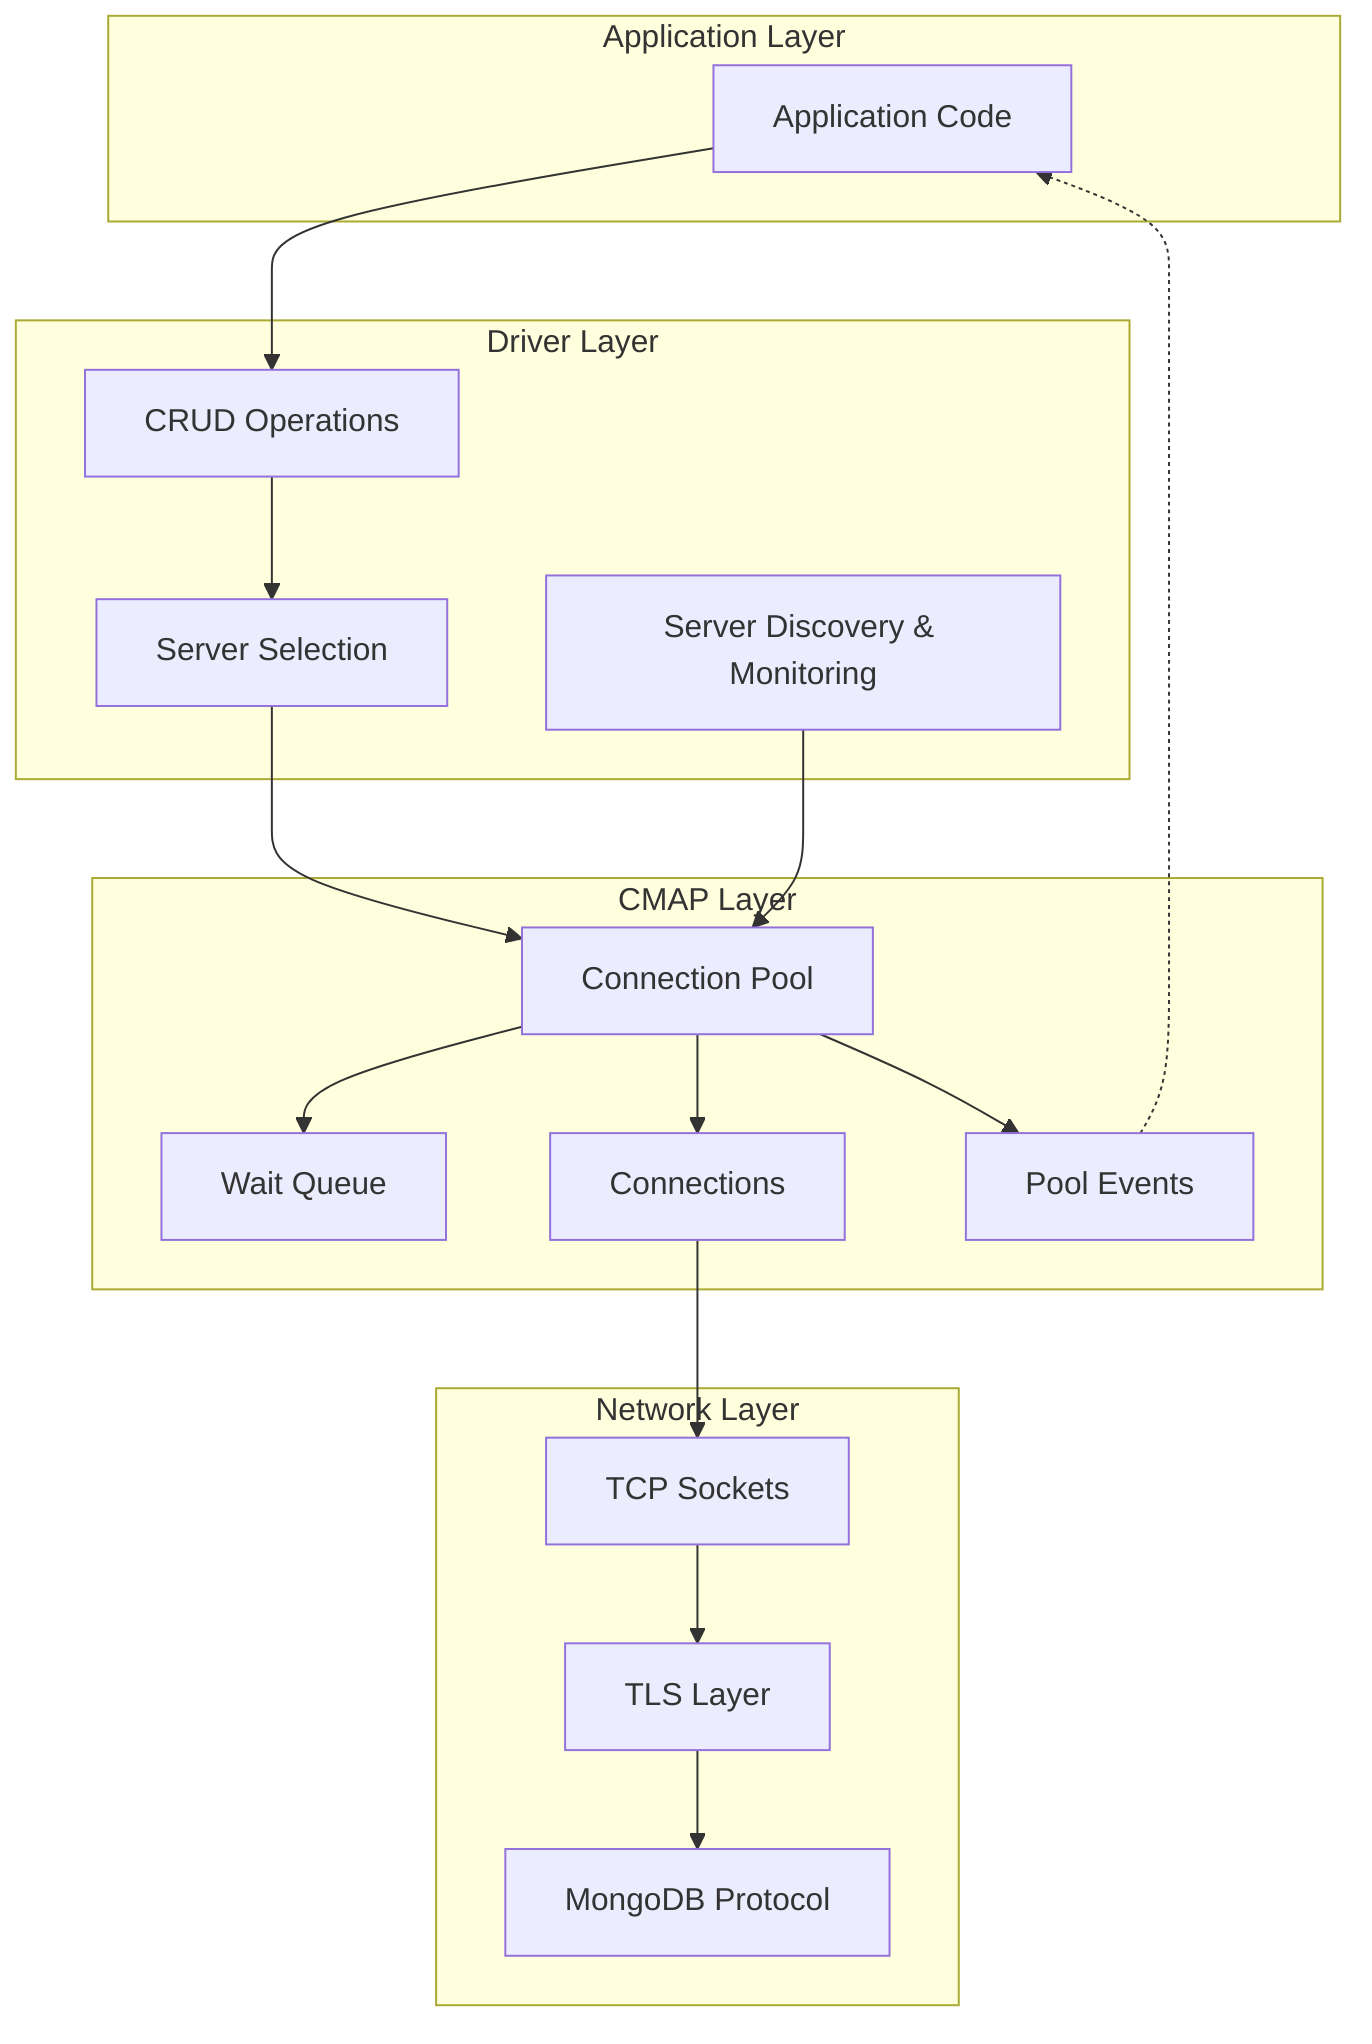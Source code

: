 graph TB
    subgraph "Application Layer"
        APP[Application Code]
    end
    
    subgraph "Driver Layer"
        CRUD[CRUD Operations]
        SDAM[Server Discovery & Monitoring]
        SS[Server Selection]
    end
    
    subgraph "CMAP Layer"
        POOL[Connection Pool]
        WQ[Wait Queue]
        CONN[Connections]
        EVENTS[Pool Events]
    end
    
    subgraph "Network Layer"
        TCP[TCP Sockets]
        TLS[TLS Layer]
        MONGO[MongoDB Protocol]
    end
    
    APP --> CRUD
    CRUD --> SS
    SS --> POOL
    SDAM --> POOL
    
    POOL --> WQ
    POOL --> CONN
    POOL --> EVENTS
    
    CONN --> TCP
    TCP --> TLS
    TLS --> MONGO
    
    EVENTS -.-> APP